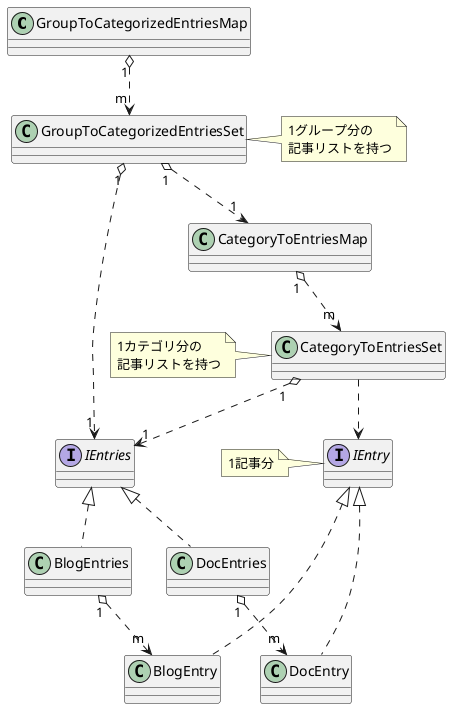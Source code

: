 @startuml

class GroupToCategorizedEntriesMap
class GroupToCategorizedEntriesSet
note right: 1グループ分の\n記事リストを持つ
class CategoryToEntriesMap
class CategoryToEntriesSet
note left: 1カテゴリ分の\n記事リストを持つ
interface IEntries
class BlogEntries
class DocEntries
interface IEntry
note left: 1記事分
class BlogEntry
class DocEntry

GroupToCategorizedEntriesMap "1" o..> "m" GroupToCategorizedEntriesSet
GroupToCategorizedEntriesSet "1" o..> "1" CategoryToEntriesMap

GroupToCategorizedEntriesSet "1" o..> "1" IEntries

CategoryToEntriesMap "1" o..> "m" CategoryToEntriesSet
CategoryToEntriesSet "1" o..> "1" IEntries

IEntries <|.. BlogEntries
IEntries <|.. DocEntries
DocEntries "1" o..> "m" DocEntry
BlogEntries "1" o..> "m" BlogEntry
IEntry <|... BlogEntry
IEntry <|... DocEntry
CategoryToEntriesSet ..> IEntry

@enduml
